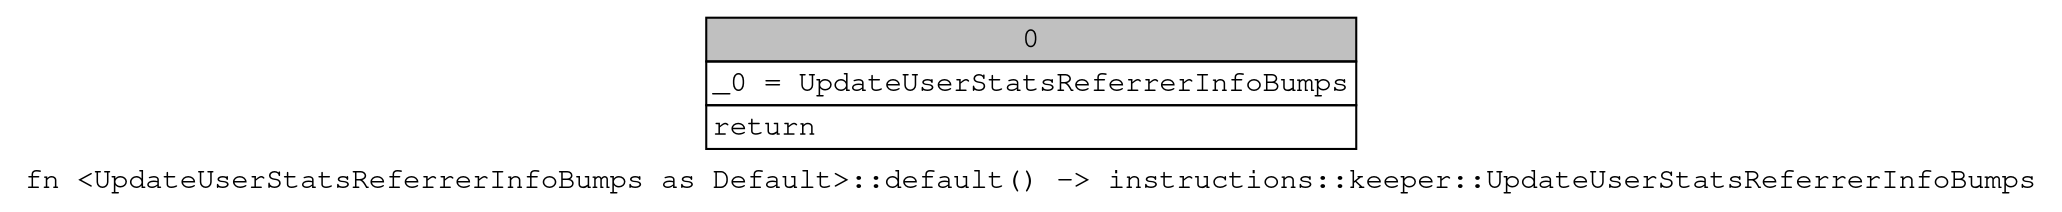 digraph Mir_0_9783 {
    graph [fontname="Courier, monospace"];
    node [fontname="Courier, monospace"];
    edge [fontname="Courier, monospace"];
    label=<fn &lt;UpdateUserStatsReferrerInfoBumps as Default&gt;::default() -&gt; instructions::keeper::UpdateUserStatsReferrerInfoBumps<br align="left"/>>;
    bb0__0_9783 [shape="none", label=<<table border="0" cellborder="1" cellspacing="0"><tr><td bgcolor="gray" align="center" colspan="1">0</td></tr><tr><td align="left" balign="left">_0 = UpdateUserStatsReferrerInfoBumps<br/></td></tr><tr><td align="left">return</td></tr></table>>];
}
